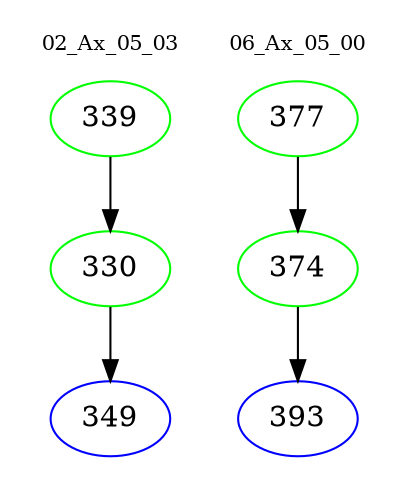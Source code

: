 digraph{
subgraph cluster_0 {
color = white
label = "02_Ax_05_03";
fontsize=10;
T0_339 [label="339", color="green"]
T0_339 -> T0_330 [color="black"]
T0_330 [label="330", color="green"]
T0_330 -> T0_349 [color="black"]
T0_349 [label="349", color="blue"]
}
subgraph cluster_1 {
color = white
label = "06_Ax_05_00";
fontsize=10;
T1_377 [label="377", color="green"]
T1_377 -> T1_374 [color="black"]
T1_374 [label="374", color="green"]
T1_374 -> T1_393 [color="black"]
T1_393 [label="393", color="blue"]
}
}
